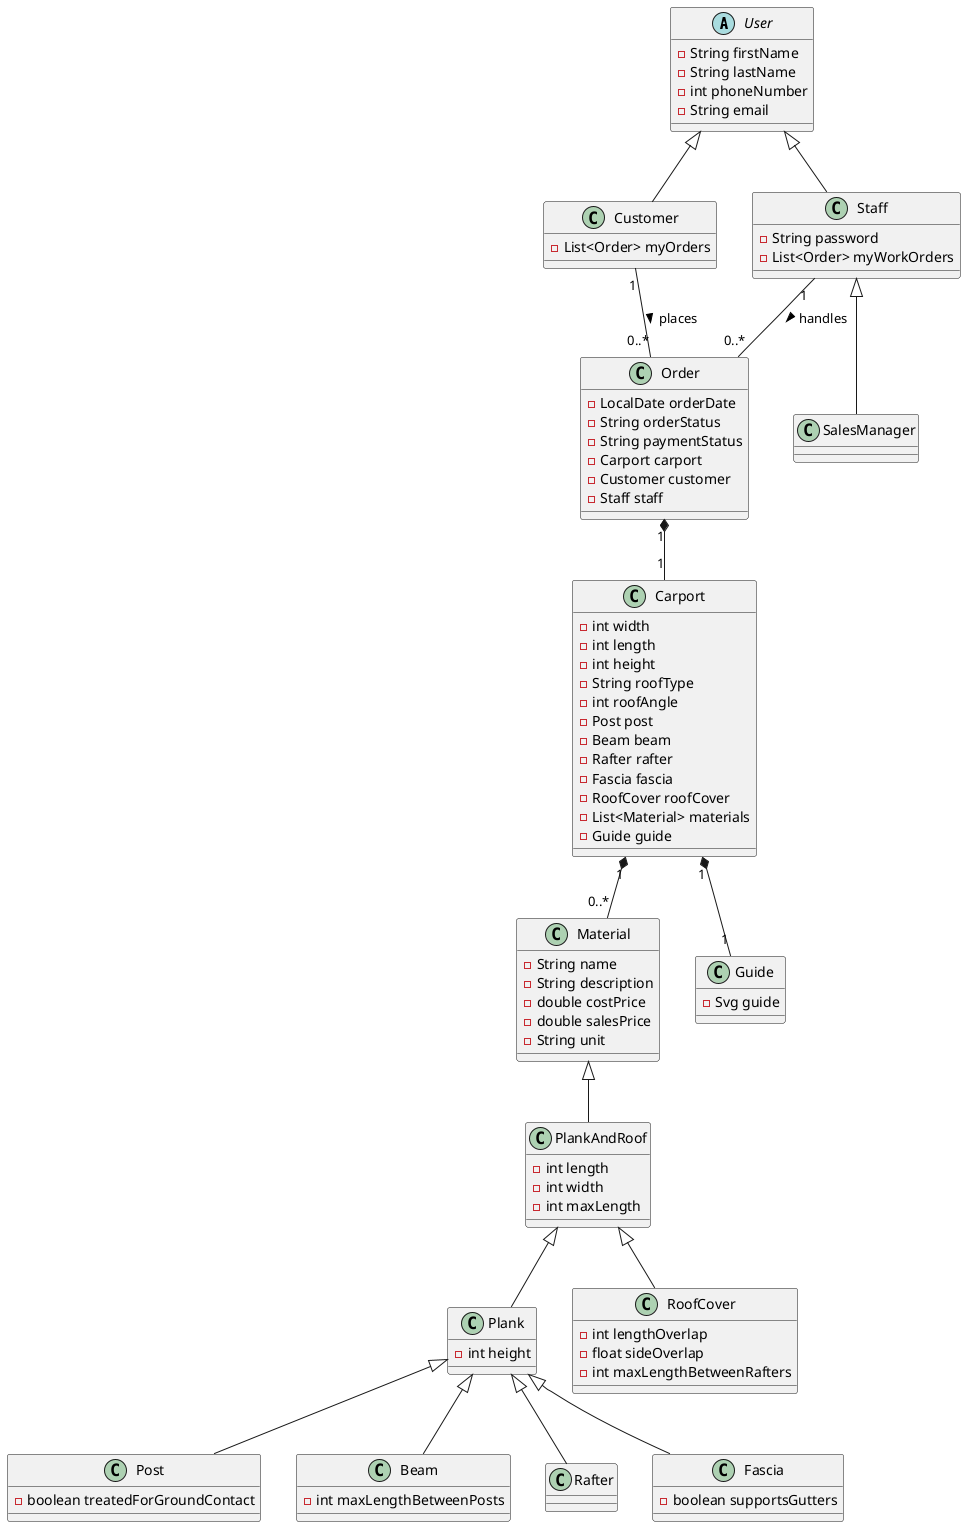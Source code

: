 @startuml

abstract class User {
  - String firstName
  - String lastName
  - int phoneNumber
  - String email
}

class Customer extends User {
- List<Order> myOrders
}

class Staff extends User {
  - String password
  - List<Order> myWorkOrders
}

class SalesManager extends Staff

class Order {
  - LocalDate orderDate
  - String orderStatus
  - String paymentStatus
  - Carport carport
  - Customer customer
  - Staff staff
}

class Carport {
- int width
- int length
- int height
- String roofType
- int roofAngle
- Post post
- Beam beam
- Rafter rafter
- Fascia fascia
- RoofCover roofCover
  - List<Material> materials
  - Guide guide
}

class Material {
  - String name
  - String description
  - double costPrice
  - double salesPrice
  - String unit
}

class PlankAndRoof extends Material {
- int length
- int width
- int maxLength
}

class Plank extends PlankAndRoof {
- int height
}

class Post extends Plank {
- boolean treatedForGroundContact
}

class Beam extends Plank {
- int maxLengthBetweenPosts
}

class Rafter extends Plank {
}

class Fascia extends Plank {
- boolean supportsGutters
}

class RoofCover extends PlankAndRoof {
- int lengthOverlap
- float sideOverlap
- int maxLengthBetweenRafters
}

class Guide {
  - Svg guide
}

' Relationships
Customer "1" -- "0..*" Order : places >
Staff "1" -- "0..*" Order : handles >
Order "1" *-- "1" Carport
Carport "1" *-- "0..*" Material
Carport "1" *-- "1" Guide

@enduml
